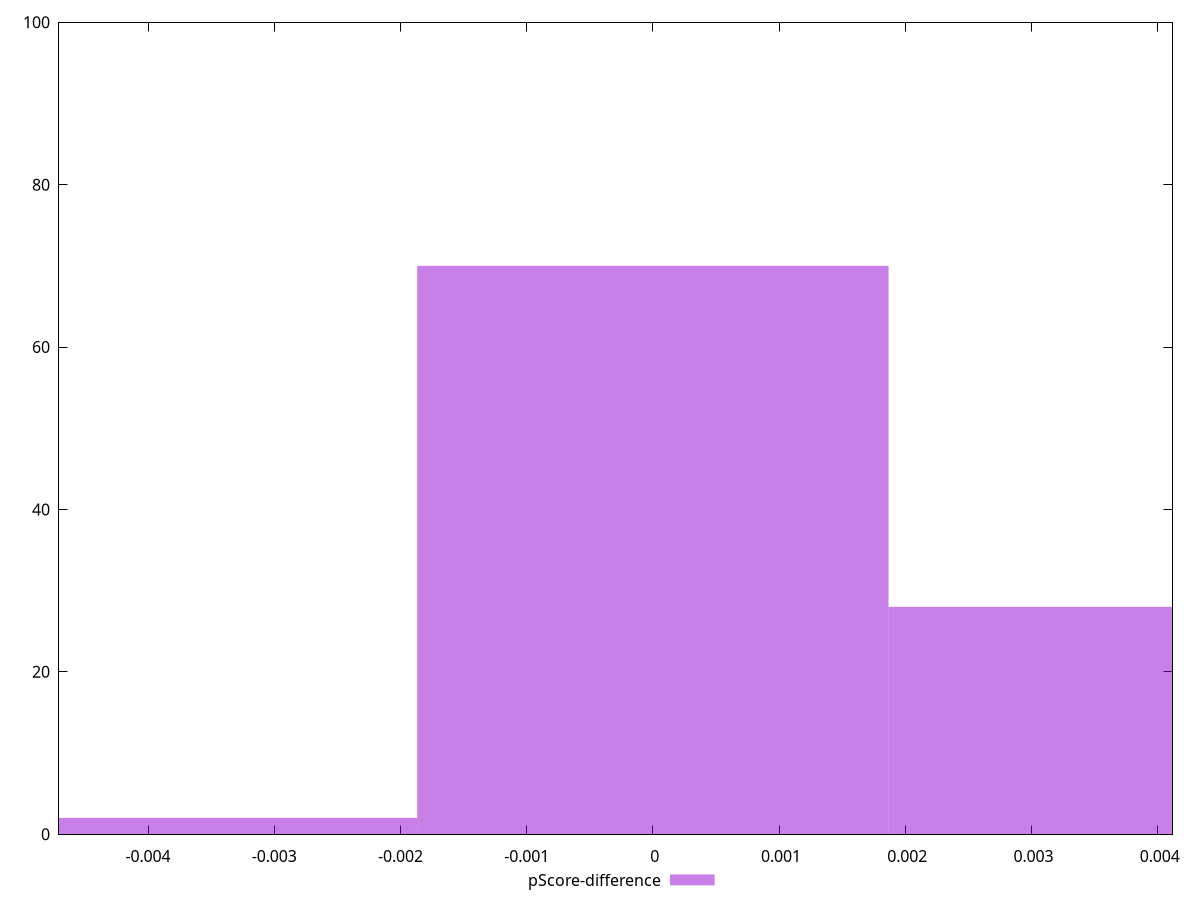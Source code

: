 reset

$pScoreDifference <<EOF
-0.0037348777630963697 2
0 70
0.0037348777630963697 28
EOF

set key outside below
set boxwidth 0.0037348777630963697
set xrange [-0.004705882352941199:0.0041176470588235314]
set yrange [0:100]
set trange [0:100]
set style fill transparent solid 0.5 noborder
set terminal svg size 640, 490 enhanced background rgb 'white'
set output "reports/report_00030_2021-02-24T20-42-31.540Z/unused-javascript/samples/astro/pScore-difference/histogram.svg"

plot $pScoreDifference title "pScore-difference" with boxes

reset
